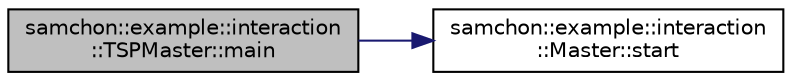 digraph "samchon::example::interaction::TSPMaster::main"
{
  edge [fontname="Helvetica",fontsize="10",labelfontname="Helvetica",labelfontsize="10"];
  node [fontname="Helvetica",fontsize="10",shape=record];
  rankdir="LR";
  Node1 [label="samchon::example::interaction\l::TSPMaster::main",height=0.2,width=0.4,color="black", fillcolor="grey75", style="filled", fontcolor="black"];
  Node1 -> Node2 [color="midnightblue",fontsize="10",style="solid",fontname="Helvetica"];
  Node2 [label="samchon::example::interaction\l::Master::start",height=0.2,width=0.4,color="black", fillcolor="white", style="filled",URL="$d1/df7/classsamchon_1_1example_1_1interaction_1_1Master.html#a518a57d166f66c951cc12f74675a294e",tooltip="Start interaction. "];
}
